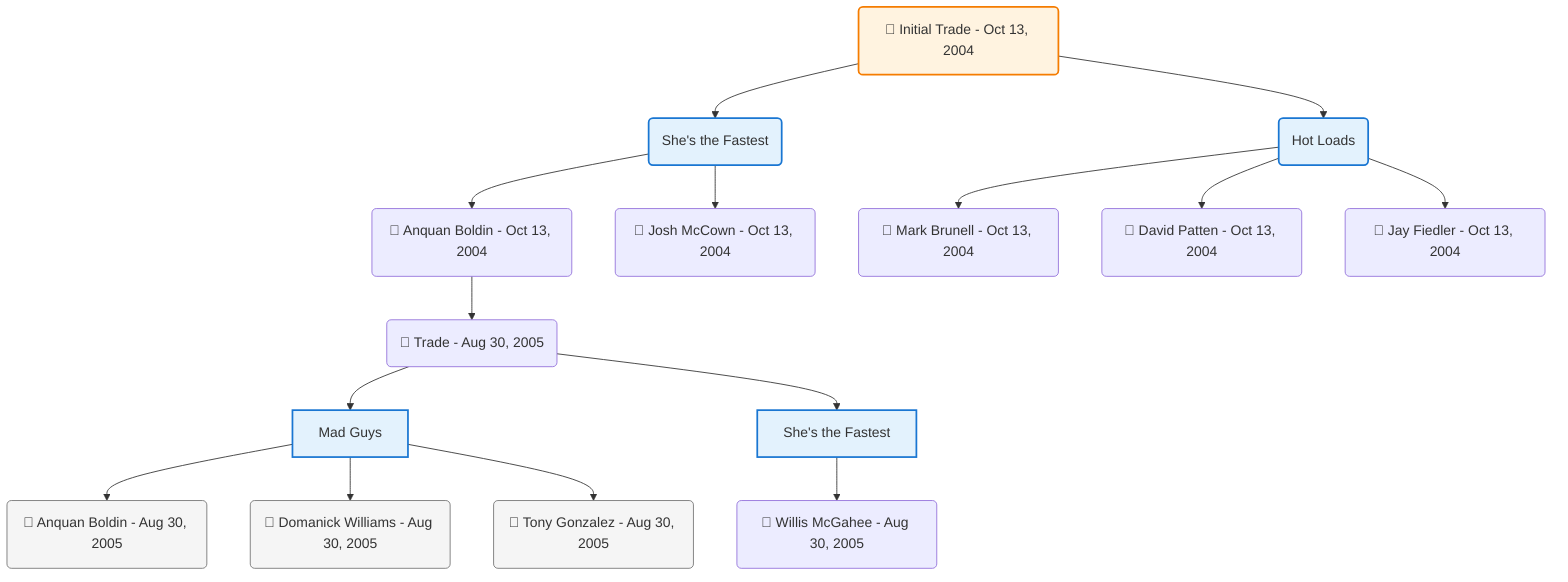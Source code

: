 flowchart TD

    TRADE_MAIN("🔄 Initial Trade - Oct 13, 2004")
    TEAM_1("She's the Fastest")
    TEAM_2("Hot Loads")
    NODE_d4e7ecd3-8064-43da-b9e3-2a9c97526bf4("🔄 Anquan Boldin - Oct 13, 2004")
    TRADE_3e8166c5-2cf4-482a-af3b-988d12a8fe40_3("🔄 Trade - Aug 30, 2005")
    TEAM_f5908944-6efd-40eb-af54-6c53004e0e2f_4["Mad Guys"]
    NODE_823fcf0c-26a0-4283-a598-96483eff2af4("🔄 Anquan Boldin - Aug 30, 2005")
    NODE_faa8433e-2e6e-4d9b-8d35-4258945e65d7("🔄 Domanick Williams - Aug 30, 2005")
    NODE_e0e66322-a781-4316-bcdd-ef861350610d("🔄 Tony Gonzalez - Aug 30, 2005")
    TEAM_4449259f-64af-44fd-9235-1facc0926234_5["She's the Fastest"]
    NODE_fb3d7a03-375f-42a8-abe7-a753f9fe0eb4("🔄 Willis McGahee - Aug 30, 2005")
    NODE_02c66201-ab4d-4208-bf29-44ac4a4b5e71("🔄 Mark Brunell - Oct 13, 2004")
    NODE_6c9ce7fd-dc24-440b-9be2-7dc3b347fb0a("🔄 David Patten - Oct 13, 2004")
    NODE_90d15b95-66ee-4390-a5f2-950d5190055c("🔄 Jay Fiedler - Oct 13, 2004")
    NODE_0f8a40b5-50b1-4d6b-b460-bf055e03ded8("🔄 Josh McCown - Oct 13, 2004")

    TRADE_MAIN --> TEAM_1
    TRADE_MAIN --> TEAM_2
    TEAM_1 --> NODE_d4e7ecd3-8064-43da-b9e3-2a9c97526bf4
    NODE_d4e7ecd3-8064-43da-b9e3-2a9c97526bf4 --> TRADE_3e8166c5-2cf4-482a-af3b-988d12a8fe40_3
    TRADE_3e8166c5-2cf4-482a-af3b-988d12a8fe40_3 --> TEAM_f5908944-6efd-40eb-af54-6c53004e0e2f_4
    TEAM_f5908944-6efd-40eb-af54-6c53004e0e2f_4 --> NODE_823fcf0c-26a0-4283-a598-96483eff2af4
    TEAM_f5908944-6efd-40eb-af54-6c53004e0e2f_4 --> NODE_faa8433e-2e6e-4d9b-8d35-4258945e65d7
    TEAM_f5908944-6efd-40eb-af54-6c53004e0e2f_4 --> NODE_e0e66322-a781-4316-bcdd-ef861350610d
    TRADE_3e8166c5-2cf4-482a-af3b-988d12a8fe40_3 --> TEAM_4449259f-64af-44fd-9235-1facc0926234_5
    TEAM_4449259f-64af-44fd-9235-1facc0926234_5 --> NODE_fb3d7a03-375f-42a8-abe7-a753f9fe0eb4
    TEAM_2 --> NODE_02c66201-ab4d-4208-bf29-44ac4a4b5e71
    TEAM_2 --> NODE_6c9ce7fd-dc24-440b-9be2-7dc3b347fb0a
    TEAM_2 --> NODE_90d15b95-66ee-4390-a5f2-950d5190055c
    TEAM_1 --> NODE_0f8a40b5-50b1-4d6b-b460-bf055e03ded8

    %% Node styling
    classDef teamNode fill:#e3f2fd,stroke:#1976d2,stroke-width:2px
    classDef tradeNode fill:#fff3e0,stroke:#f57c00,stroke-width:2px
    classDef playerNode fill:#f3e5f5,stroke:#7b1fa2,stroke-width:1px
    classDef nonRootPlayerNode fill:#f5f5f5,stroke:#757575,stroke-width:1px
    classDef endNode fill:#ffebee,stroke:#c62828,stroke-width:2px
    classDef waiverNode fill:#e8f5e8,stroke:#388e3c,stroke-width:2px
    classDef championshipNode fill:#fff9c4,stroke:#f57f17,stroke-width:3px

    class TEAM_1,TEAM_2,TEAM_f5908944-6efd-40eb-af54-6c53004e0e2f_4,TEAM_4449259f-64af-44fd-9235-1facc0926234_5 teamNode
    class NODE_823fcf0c-26a0-4283-a598-96483eff2af4,NODE_faa8433e-2e6e-4d9b-8d35-4258945e65d7,NODE_e0e66322-a781-4316-bcdd-ef861350610d nonRootPlayerNode
    class TRADE_MAIN tradeNode